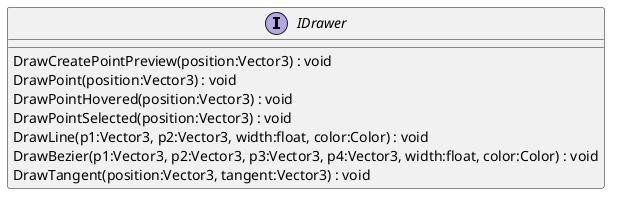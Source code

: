 @startuml
interface IDrawer {
    DrawCreatePointPreview(position:Vector3) : void
    DrawPoint(position:Vector3) : void
    DrawPointHovered(position:Vector3) : void
    DrawPointSelected(position:Vector3) : void
    DrawLine(p1:Vector3, p2:Vector3, width:float, color:Color) : void
    DrawBezier(p1:Vector3, p2:Vector3, p3:Vector3, p4:Vector3, width:float, color:Color) : void
    DrawTangent(position:Vector3, tangent:Vector3) : void
}
@enduml
